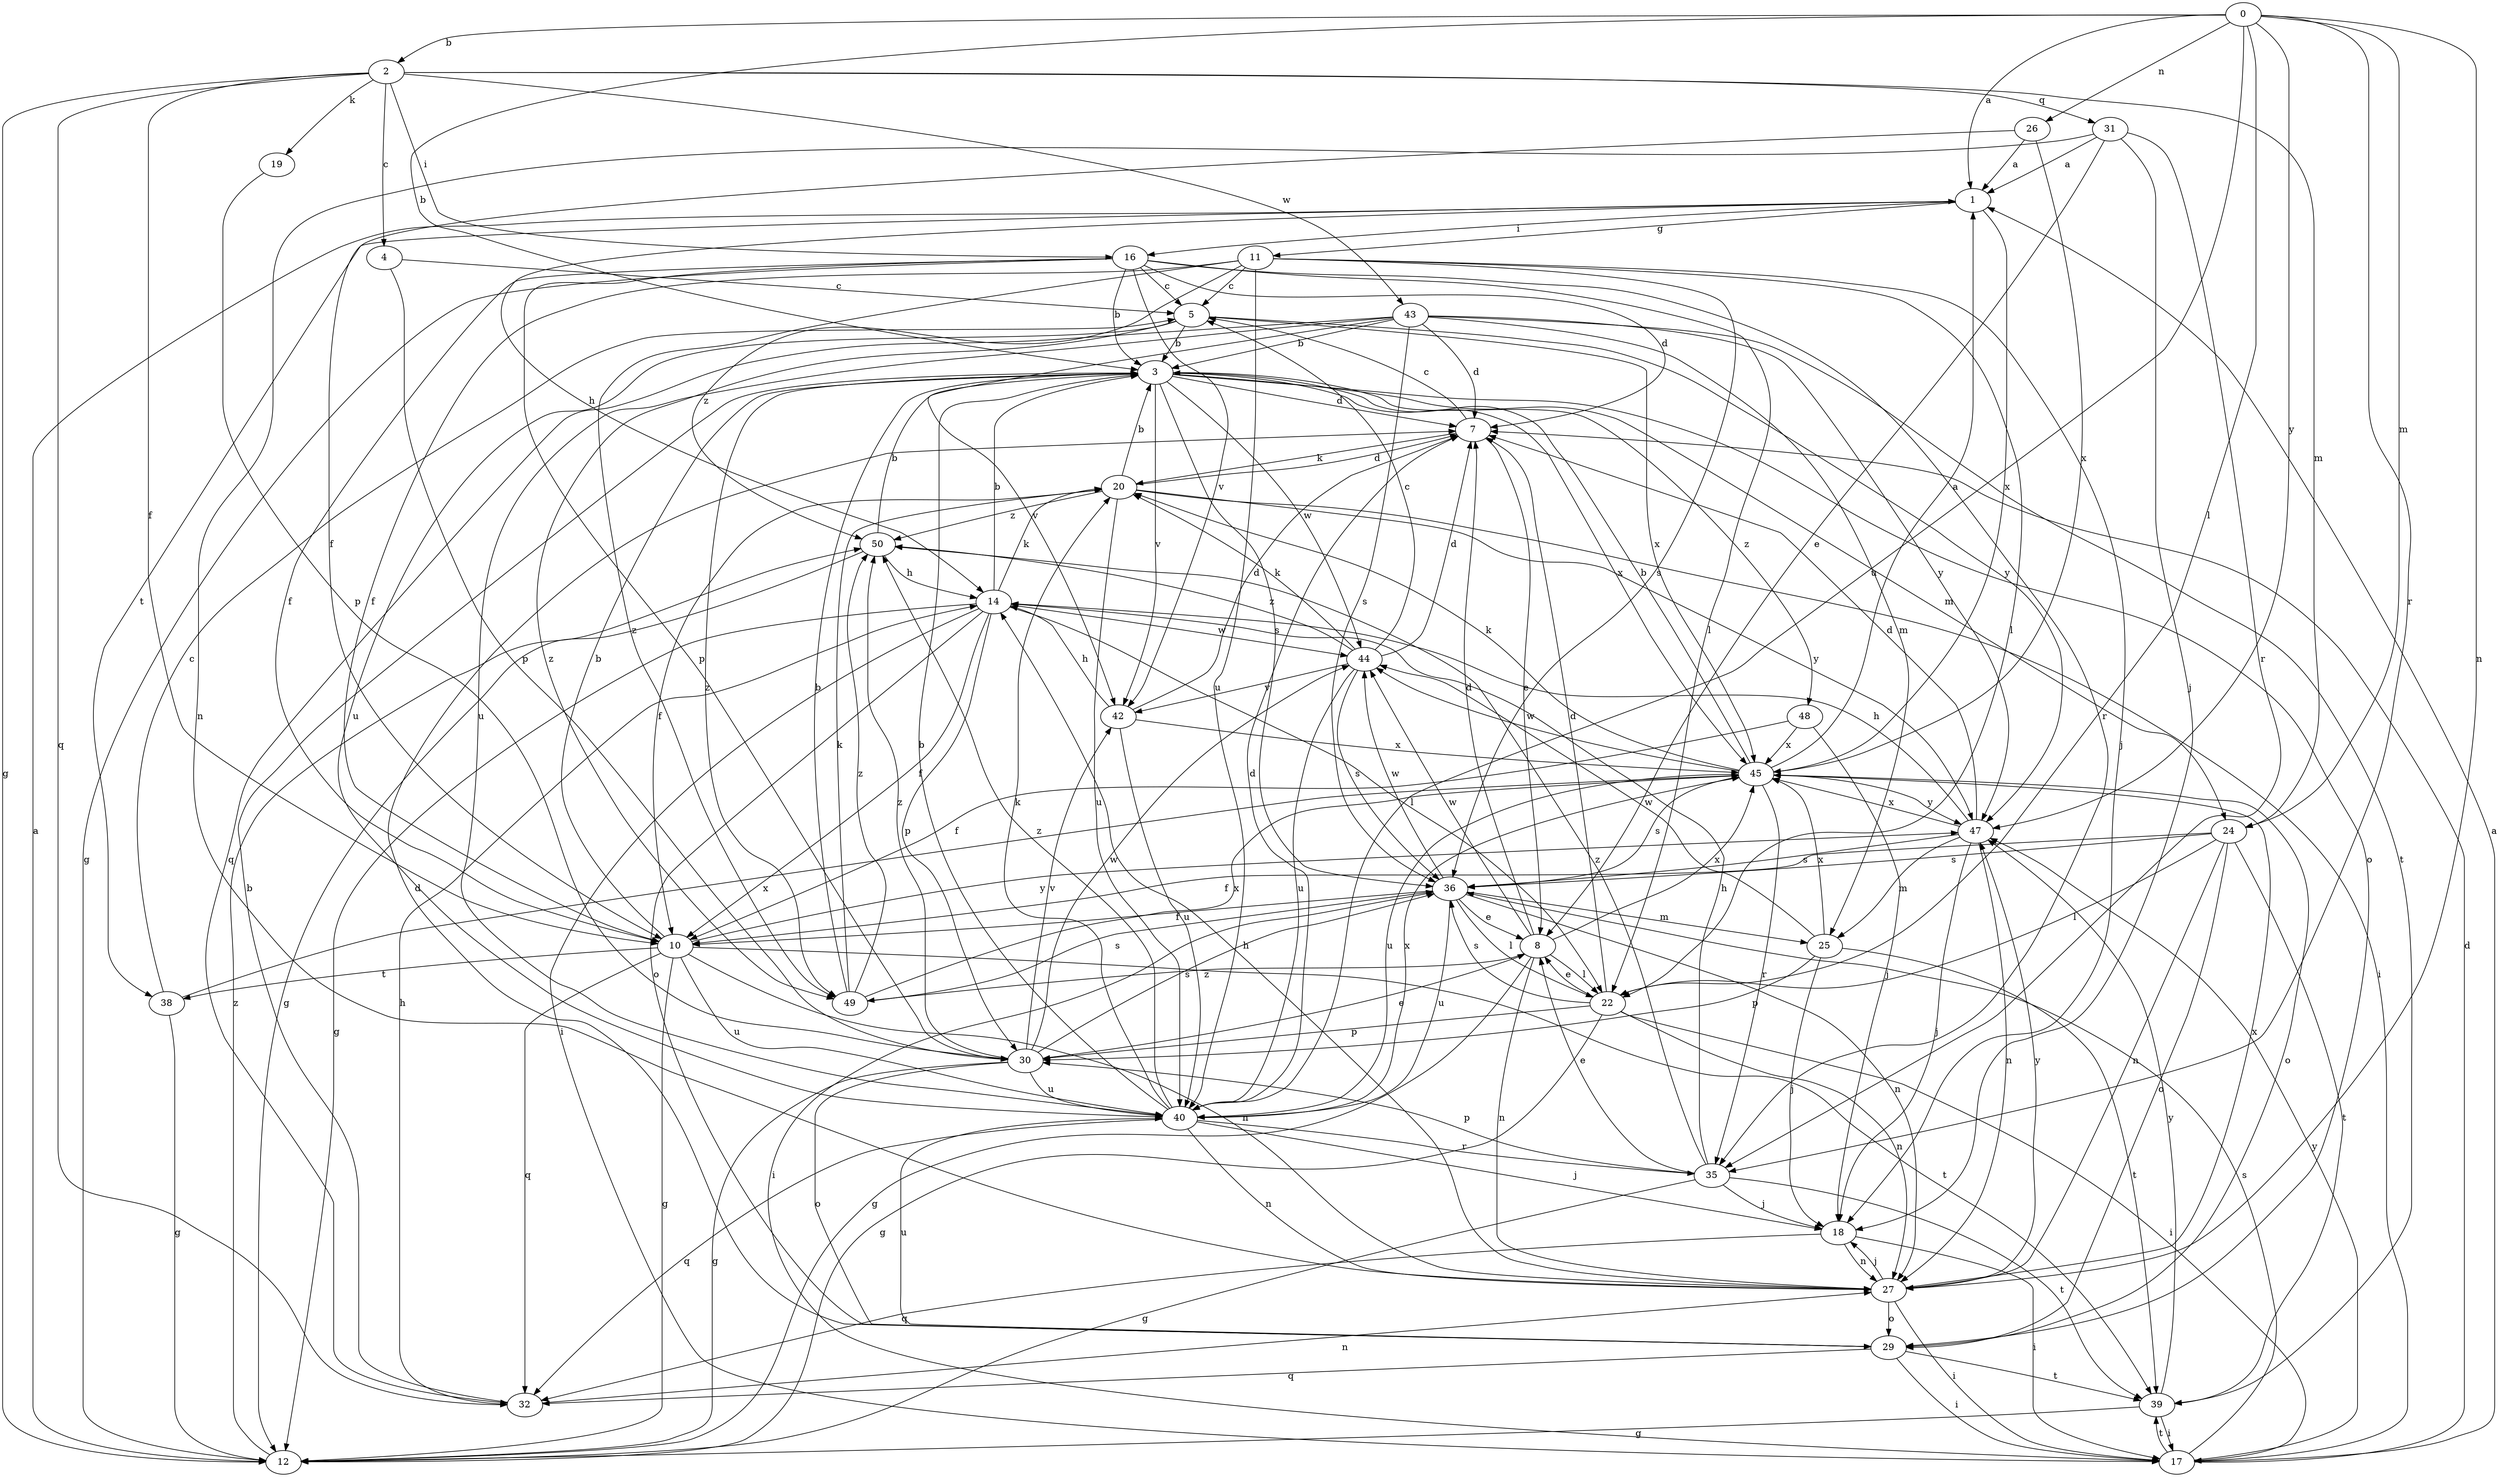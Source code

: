 strict digraph  {
0;
1;
2;
3;
4;
5;
7;
8;
10;
11;
12;
14;
16;
17;
18;
19;
20;
22;
24;
25;
26;
27;
29;
30;
31;
32;
35;
36;
38;
39;
40;
42;
43;
44;
45;
47;
48;
49;
50;
0 -> 1  [label=a];
0 -> 2  [label=b];
0 -> 3  [label=b];
0 -> 22  [label=l];
0 -> 24  [label=m];
0 -> 26  [label=n];
0 -> 27  [label=n];
0 -> 35  [label=r];
0 -> 40  [label=u];
0 -> 47  [label=y];
1 -> 11  [label=g];
1 -> 14  [label=h];
1 -> 16  [label=i];
1 -> 38  [label=t];
1 -> 45  [label=x];
2 -> 4  [label=c];
2 -> 10  [label=f];
2 -> 12  [label=g];
2 -> 16  [label=i];
2 -> 19  [label=k];
2 -> 24  [label=m];
2 -> 31  [label=q];
2 -> 32  [label=q];
2 -> 43  [label=w];
3 -> 7  [label=d];
3 -> 24  [label=m];
3 -> 29  [label=o];
3 -> 36  [label=s];
3 -> 42  [label=v];
3 -> 44  [label=w];
3 -> 45  [label=x];
3 -> 48  [label=z];
3 -> 49  [label=z];
4 -> 5  [label=c];
4 -> 30  [label=p];
5 -> 3  [label=b];
5 -> 40  [label=u];
5 -> 45  [label=x];
5 -> 47  [label=y];
5 -> 49  [label=z];
7 -> 5  [label=c];
7 -> 8  [label=e];
7 -> 20  [label=k];
8 -> 7  [label=d];
8 -> 12  [label=g];
8 -> 22  [label=l];
8 -> 27  [label=n];
8 -> 44  [label=w];
8 -> 45  [label=x];
8 -> 49  [label=z];
10 -> 3  [label=b];
10 -> 12  [label=g];
10 -> 27  [label=n];
10 -> 32  [label=q];
10 -> 38  [label=t];
10 -> 39  [label=t];
10 -> 40  [label=u];
10 -> 47  [label=y];
11 -> 5  [label=c];
11 -> 10  [label=f];
11 -> 18  [label=j];
11 -> 22  [label=l];
11 -> 36  [label=s];
11 -> 40  [label=u];
11 -> 49  [label=z];
11 -> 50  [label=z];
12 -> 1  [label=a];
12 -> 50  [label=z];
14 -> 3  [label=b];
14 -> 10  [label=f];
14 -> 12  [label=g];
14 -> 17  [label=i];
14 -> 20  [label=k];
14 -> 22  [label=l];
14 -> 29  [label=o];
14 -> 30  [label=p];
14 -> 44  [label=w];
16 -> 3  [label=b];
16 -> 5  [label=c];
16 -> 7  [label=d];
16 -> 10  [label=f];
16 -> 12  [label=g];
16 -> 22  [label=l];
16 -> 30  [label=p];
16 -> 35  [label=r];
16 -> 42  [label=v];
17 -> 1  [label=a];
17 -> 7  [label=d];
17 -> 36  [label=s];
17 -> 39  [label=t];
17 -> 47  [label=y];
18 -> 17  [label=i];
18 -> 27  [label=n];
18 -> 32  [label=q];
19 -> 30  [label=p];
20 -> 3  [label=b];
20 -> 7  [label=d];
20 -> 10  [label=f];
20 -> 17  [label=i];
20 -> 40  [label=u];
20 -> 47  [label=y];
20 -> 50  [label=z];
22 -> 7  [label=d];
22 -> 8  [label=e];
22 -> 12  [label=g];
22 -> 17  [label=i];
22 -> 27  [label=n];
22 -> 30  [label=p];
22 -> 36  [label=s];
24 -> 10  [label=f];
24 -> 22  [label=l];
24 -> 27  [label=n];
24 -> 29  [label=o];
24 -> 36  [label=s];
24 -> 39  [label=t];
25 -> 18  [label=j];
25 -> 30  [label=p];
25 -> 39  [label=t];
25 -> 44  [label=w];
25 -> 45  [label=x];
26 -> 1  [label=a];
26 -> 10  [label=f];
26 -> 45  [label=x];
27 -> 14  [label=h];
27 -> 17  [label=i];
27 -> 18  [label=j];
27 -> 29  [label=o];
27 -> 45  [label=x];
27 -> 47  [label=y];
29 -> 7  [label=d];
29 -> 17  [label=i];
29 -> 32  [label=q];
29 -> 39  [label=t];
29 -> 40  [label=u];
30 -> 8  [label=e];
30 -> 12  [label=g];
30 -> 29  [label=o];
30 -> 36  [label=s];
30 -> 40  [label=u];
30 -> 42  [label=v];
30 -> 44  [label=w];
30 -> 50  [label=z];
31 -> 1  [label=a];
31 -> 8  [label=e];
31 -> 18  [label=j];
31 -> 27  [label=n];
31 -> 35  [label=r];
32 -> 3  [label=b];
32 -> 14  [label=h];
32 -> 27  [label=n];
35 -> 8  [label=e];
35 -> 12  [label=g];
35 -> 14  [label=h];
35 -> 18  [label=j];
35 -> 30  [label=p];
35 -> 39  [label=t];
35 -> 50  [label=z];
36 -> 8  [label=e];
36 -> 10  [label=f];
36 -> 17  [label=i];
36 -> 22  [label=l];
36 -> 25  [label=m];
36 -> 27  [label=n];
36 -> 40  [label=u];
36 -> 44  [label=w];
38 -> 5  [label=c];
38 -> 12  [label=g];
38 -> 45  [label=x];
39 -> 12  [label=g];
39 -> 17  [label=i];
39 -> 47  [label=y];
40 -> 3  [label=b];
40 -> 7  [label=d];
40 -> 18  [label=j];
40 -> 20  [label=k];
40 -> 27  [label=n];
40 -> 32  [label=q];
40 -> 35  [label=r];
40 -> 45  [label=x];
40 -> 50  [label=z];
42 -> 7  [label=d];
42 -> 14  [label=h];
42 -> 40  [label=u];
42 -> 45  [label=x];
43 -> 3  [label=b];
43 -> 7  [label=d];
43 -> 25  [label=m];
43 -> 32  [label=q];
43 -> 36  [label=s];
43 -> 39  [label=t];
43 -> 40  [label=u];
43 -> 42  [label=v];
43 -> 47  [label=y];
44 -> 5  [label=c];
44 -> 7  [label=d];
44 -> 20  [label=k];
44 -> 36  [label=s];
44 -> 40  [label=u];
44 -> 42  [label=v];
44 -> 50  [label=z];
45 -> 1  [label=a];
45 -> 3  [label=b];
45 -> 20  [label=k];
45 -> 29  [label=o];
45 -> 35  [label=r];
45 -> 36  [label=s];
45 -> 40  [label=u];
45 -> 44  [label=w];
45 -> 47  [label=y];
47 -> 7  [label=d];
47 -> 14  [label=h];
47 -> 18  [label=j];
47 -> 25  [label=m];
47 -> 27  [label=n];
47 -> 36  [label=s];
47 -> 45  [label=x];
48 -> 10  [label=f];
48 -> 18  [label=j];
48 -> 45  [label=x];
49 -> 3  [label=b];
49 -> 20  [label=k];
49 -> 36  [label=s];
49 -> 45  [label=x];
49 -> 50  [label=z];
50 -> 3  [label=b];
50 -> 12  [label=g];
50 -> 14  [label=h];
}
